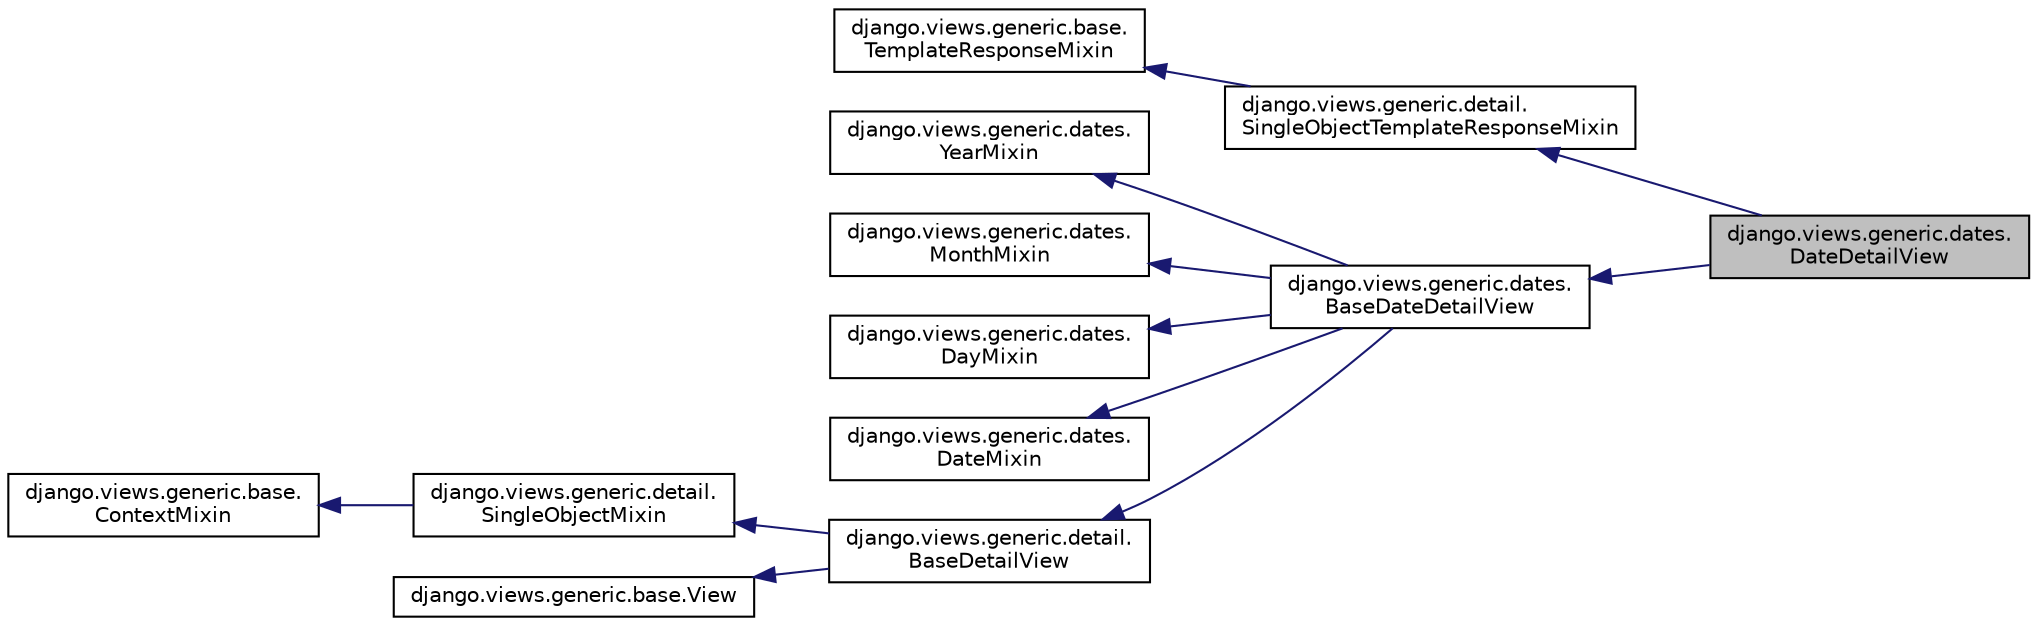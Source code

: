 digraph "django.views.generic.dates.DateDetailView"
{
 // LATEX_PDF_SIZE
  edge [fontname="Helvetica",fontsize="10",labelfontname="Helvetica",labelfontsize="10"];
  node [fontname="Helvetica",fontsize="10",shape=record];
  rankdir="LR";
  Node1 [label="django.views.generic.dates.\lDateDetailView",height=0.2,width=0.4,color="black", fillcolor="grey75", style="filled", fontcolor="black",tooltip=" "];
  Node2 -> Node1 [dir="back",color="midnightblue",fontsize="10",style="solid",fontname="Helvetica"];
  Node2 [label="django.views.generic.detail.\lSingleObjectTemplateResponseMixin",height=0.2,width=0.4,color="black", fillcolor="white", style="filled",URL="$classdjango_1_1views_1_1generic_1_1detail_1_1_single_object_template_response_mixin.html",tooltip=" "];
  Node3 -> Node2 [dir="back",color="midnightblue",fontsize="10",style="solid",fontname="Helvetica"];
  Node3 [label="django.views.generic.base.\lTemplateResponseMixin",height=0.2,width=0.4,color="black", fillcolor="white", style="filled",URL="$classdjango_1_1views_1_1generic_1_1base_1_1_template_response_mixin.html",tooltip=" "];
  Node4 -> Node1 [dir="back",color="midnightblue",fontsize="10",style="solid",fontname="Helvetica"];
  Node4 [label="django.views.generic.dates.\lBaseDateDetailView",height=0.2,width=0.4,color="black", fillcolor="white", style="filled",URL="$classdjango_1_1views_1_1generic_1_1dates_1_1_base_date_detail_view.html",tooltip=" "];
  Node5 -> Node4 [dir="back",color="midnightblue",fontsize="10",style="solid",fontname="Helvetica"];
  Node5 [label="django.views.generic.dates.\lYearMixin",height=0.2,width=0.4,color="black", fillcolor="white", style="filled",URL="$classdjango_1_1views_1_1generic_1_1dates_1_1_year_mixin.html",tooltip=" "];
  Node6 -> Node4 [dir="back",color="midnightblue",fontsize="10",style="solid",fontname="Helvetica"];
  Node6 [label="django.views.generic.dates.\lMonthMixin",height=0.2,width=0.4,color="black", fillcolor="white", style="filled",URL="$classdjango_1_1views_1_1generic_1_1dates_1_1_month_mixin.html",tooltip=" "];
  Node7 -> Node4 [dir="back",color="midnightblue",fontsize="10",style="solid",fontname="Helvetica"];
  Node7 [label="django.views.generic.dates.\lDayMixin",height=0.2,width=0.4,color="black", fillcolor="white", style="filled",URL="$classdjango_1_1views_1_1generic_1_1dates_1_1_day_mixin.html",tooltip=" "];
  Node8 -> Node4 [dir="back",color="midnightblue",fontsize="10",style="solid",fontname="Helvetica"];
  Node8 [label="django.views.generic.dates.\lDateMixin",height=0.2,width=0.4,color="black", fillcolor="white", style="filled",URL="$classdjango_1_1views_1_1generic_1_1dates_1_1_date_mixin.html",tooltip=" "];
  Node9 -> Node4 [dir="back",color="midnightblue",fontsize="10",style="solid",fontname="Helvetica"];
  Node9 [label="django.views.generic.detail.\lBaseDetailView",height=0.2,width=0.4,color="black", fillcolor="white", style="filled",URL="$classdjango_1_1views_1_1generic_1_1detail_1_1_base_detail_view.html",tooltip=" "];
  Node10 -> Node9 [dir="back",color="midnightblue",fontsize="10",style="solid",fontname="Helvetica"];
  Node10 [label="django.views.generic.detail.\lSingleObjectMixin",height=0.2,width=0.4,color="black", fillcolor="white", style="filled",URL="$classdjango_1_1views_1_1generic_1_1detail_1_1_single_object_mixin.html",tooltip=" "];
  Node11 -> Node10 [dir="back",color="midnightblue",fontsize="10",style="solid",fontname="Helvetica"];
  Node11 [label="django.views.generic.base.\lContextMixin",height=0.2,width=0.4,color="black", fillcolor="white", style="filled",URL="$classdjango_1_1views_1_1generic_1_1base_1_1_context_mixin.html",tooltip=" "];
  Node12 -> Node9 [dir="back",color="midnightblue",fontsize="10",style="solid",fontname="Helvetica"];
  Node12 [label="django.views.generic.base.View",height=0.2,width=0.4,color="black", fillcolor="white", style="filled",URL="$classdjango_1_1views_1_1generic_1_1base_1_1_view.html",tooltip=" "];
}
